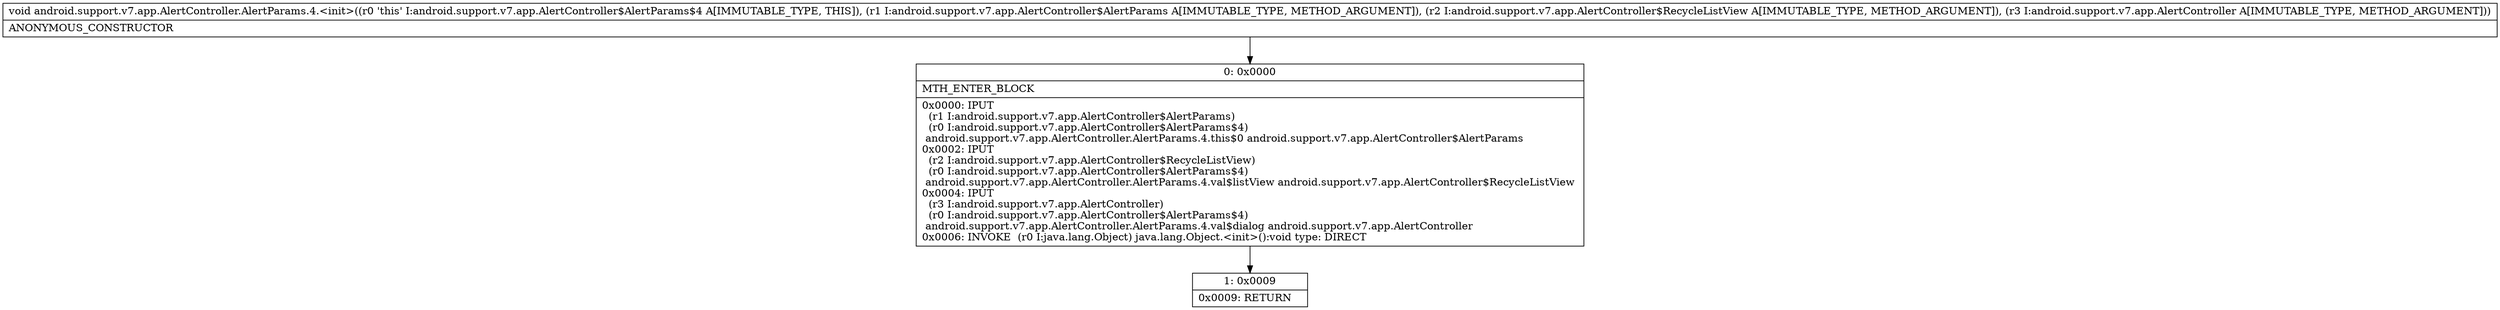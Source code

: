 digraph "CFG forandroid.support.v7.app.AlertController.AlertParams.4.\<init\>(Landroid\/support\/v7\/app\/AlertController$AlertParams;Landroid\/support\/v7\/app\/AlertController$RecycleListView;Landroid\/support\/v7\/app\/AlertController;)V" {
Node_0 [shape=record,label="{0\:\ 0x0000|MTH_ENTER_BLOCK\l|0x0000: IPUT  \l  (r1 I:android.support.v7.app.AlertController$AlertParams)\l  (r0 I:android.support.v7.app.AlertController$AlertParams$4)\l android.support.v7.app.AlertController.AlertParams.4.this$0 android.support.v7.app.AlertController$AlertParams \l0x0002: IPUT  \l  (r2 I:android.support.v7.app.AlertController$RecycleListView)\l  (r0 I:android.support.v7.app.AlertController$AlertParams$4)\l android.support.v7.app.AlertController.AlertParams.4.val$listView android.support.v7.app.AlertController$RecycleListView \l0x0004: IPUT  \l  (r3 I:android.support.v7.app.AlertController)\l  (r0 I:android.support.v7.app.AlertController$AlertParams$4)\l android.support.v7.app.AlertController.AlertParams.4.val$dialog android.support.v7.app.AlertController \l0x0006: INVOKE  (r0 I:java.lang.Object) java.lang.Object.\<init\>():void type: DIRECT \l}"];
Node_1 [shape=record,label="{1\:\ 0x0009|0x0009: RETURN   \l}"];
MethodNode[shape=record,label="{void android.support.v7.app.AlertController.AlertParams.4.\<init\>((r0 'this' I:android.support.v7.app.AlertController$AlertParams$4 A[IMMUTABLE_TYPE, THIS]), (r1 I:android.support.v7.app.AlertController$AlertParams A[IMMUTABLE_TYPE, METHOD_ARGUMENT]), (r2 I:android.support.v7.app.AlertController$RecycleListView A[IMMUTABLE_TYPE, METHOD_ARGUMENT]), (r3 I:android.support.v7.app.AlertController A[IMMUTABLE_TYPE, METHOD_ARGUMENT]))  | ANONYMOUS_CONSTRUCTOR\l}"];
MethodNode -> Node_0;
Node_0 -> Node_1;
}

